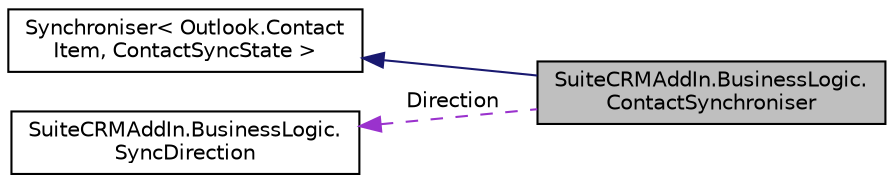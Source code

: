 digraph "SuiteCRMAddIn.BusinessLogic.ContactSynchroniser"
{
  edge [fontname="Helvetica",fontsize="10",labelfontname="Helvetica",labelfontsize="10"];
  node [fontname="Helvetica",fontsize="10",shape=record];
  rankdir="LR";
  Node2 [label="SuiteCRMAddIn.BusinessLogic.\lContactSynchroniser",height=0.2,width=0.4,color="black", fillcolor="grey75", style="filled", fontcolor="black"];
  Node3 -> Node2 [dir="back",color="midnightblue",fontsize="10",style="solid",fontname="Helvetica"];
  Node3 [label="Synchroniser\< Outlook.Contact\lItem, ContactSyncState \>",height=0.2,width=0.4,color="black", fillcolor="white", style="filled",URL="$class_suite_c_r_m_add_in_1_1_business_logic_1_1_synchroniser.html"];
  Node4 -> Node2 [dir="back",color="darkorchid3",fontsize="10",style="dashed",label=" Direction" ,fontname="Helvetica"];
  Node4 [label="SuiteCRMAddIn.BusinessLogic.\lSyncDirection",height=0.2,width=0.4,color="black", fillcolor="white", style="filled",URL="$class_suite_c_r_m_add_in_1_1_business_logic_1_1_sync_direction.html",tooltip="A direction in which things may be synchronised. Directions are named with respect to CRM..."];
}
